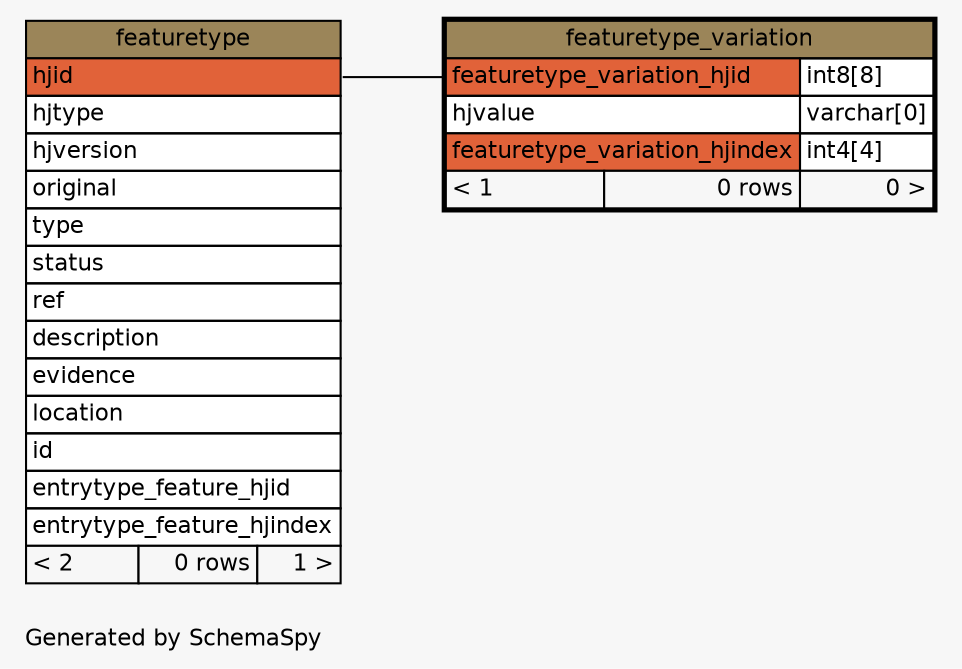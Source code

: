 // dot 2.22.2 on Windows Vista 6.0
// SchemaSpy rev 536
digraph "oneDegreeRelationshipsDiagram" {
  graph [
    rankdir="RL"
    bgcolor="#f7f7f7"
    label="\nGenerated by SchemaSpy"
    labeljust="l"
    nodesep="0.18"
    ranksep="0.46"
    fontname="Helvetica"
    fontsize="11"
  ];
  node [
    fontname="Helvetica"
    fontsize="11"
    shape="plaintext"
  ];
  edge [
    arrowsize="0.8"
  ];
  "featuretype_variation":"featuretype_variation_hjid":w -> "featuretype":"hjid":e [arrowhead=none arrowtail=crowodot];
  "featuretype" [
    label=<
    <TABLE BORDER="0" CELLBORDER="1" CELLSPACING="0" BGCOLOR="#ffffff">
      <TR><TD COLSPAN="3" BGCOLOR="#9b8559" ALIGN="CENTER">featuretype</TD></TR>
      <TR><TD PORT="hjid" COLSPAN="3" BGCOLOR="#e16239" ALIGN="LEFT">hjid</TD></TR>
      <TR><TD PORT="hjtype" COLSPAN="3" ALIGN="LEFT">hjtype</TD></TR>
      <TR><TD PORT="hjversion" COLSPAN="3" ALIGN="LEFT">hjversion</TD></TR>
      <TR><TD PORT="original" COLSPAN="3" ALIGN="LEFT">original</TD></TR>
      <TR><TD PORT="type" COLSPAN="3" ALIGN="LEFT">type</TD></TR>
      <TR><TD PORT="status" COLSPAN="3" ALIGN="LEFT">status</TD></TR>
      <TR><TD PORT="ref" COLSPAN="3" ALIGN="LEFT">ref</TD></TR>
      <TR><TD PORT="description" COLSPAN="3" ALIGN="LEFT">description</TD></TR>
      <TR><TD PORT="evidence" COLSPAN="3" ALIGN="LEFT">evidence</TD></TR>
      <TR><TD PORT="location" COLSPAN="3" ALIGN="LEFT">location</TD></TR>
      <TR><TD PORT="id" COLSPAN="3" ALIGN="LEFT">id</TD></TR>
      <TR><TD PORT="entrytype_feature_hjid" COLSPAN="3" ALIGN="LEFT">entrytype_feature_hjid</TD></TR>
      <TR><TD PORT="entrytype_feature_hjindex" COLSPAN="3" ALIGN="LEFT">entrytype_feature_hjindex</TD></TR>
      <TR><TD ALIGN="LEFT" BGCOLOR="#f7f7f7">&lt; 2</TD><TD ALIGN="RIGHT" BGCOLOR="#f7f7f7">0 rows</TD><TD ALIGN="RIGHT" BGCOLOR="#f7f7f7">1 &gt;</TD></TR>
    </TABLE>>
    URL="featuretype.html"
    tooltip="featuretype"
  ];
  "featuretype_variation" [
    label=<
    <TABLE BORDER="2" CELLBORDER="1" CELLSPACING="0" BGCOLOR="#ffffff">
      <TR><TD COLSPAN="3" BGCOLOR="#9b8559" ALIGN="CENTER">featuretype_variation</TD></TR>
      <TR><TD PORT="featuretype_variation_hjid" COLSPAN="2" BGCOLOR="#e16239" ALIGN="LEFT">featuretype_variation_hjid</TD><TD PORT="featuretype_variation_hjid.type" ALIGN="LEFT">int8[8]</TD></TR>
      <TR><TD PORT="hjvalue" COLSPAN="2" ALIGN="LEFT">hjvalue</TD><TD PORT="hjvalue.type" ALIGN="LEFT">varchar[0]</TD></TR>
      <TR><TD PORT="featuretype_variation_hjindex" COLSPAN="2" BGCOLOR="#e16239" ALIGN="LEFT">featuretype_variation_hjindex</TD><TD PORT="featuretype_variation_hjindex.type" ALIGN="LEFT">int4[4]</TD></TR>
      <TR><TD ALIGN="LEFT" BGCOLOR="#f7f7f7">&lt; 1</TD><TD ALIGN="RIGHT" BGCOLOR="#f7f7f7">0 rows</TD><TD ALIGN="RIGHT" BGCOLOR="#f7f7f7">0 &gt;</TD></TR>
    </TABLE>>
    URL="featuretype_variation.html"
    tooltip="featuretype_variation"
  ];
}

